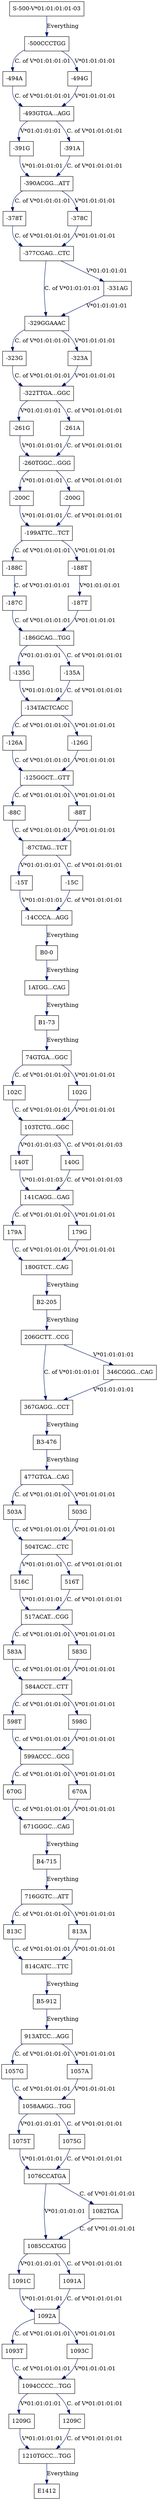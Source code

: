 digraph G {
  "141CAGG...GAG" [shape=box, ];
  "367GAGG...CCT" [shape=box, ];
  "-15T" [shape=box, ];
  "-494A" [shape=box, ];
  "-323G" [shape=box, ];
  "517ACAT...CGG" [shape=box, ];
  "-494G" [shape=box, ];
  "103TCTG...GGC" [shape=box, ];
  "-126A" [shape=box, ];
  "1091C" [shape=box, ];
  "-188C" [shape=box, ];
  "670G" [shape=box, ];
  "-261G" [shape=box, ];
  "1210TGCC...TGG" [shape=box, ];
  "598T" [shape=box, ];
  "583A" [shape=box, ];
  "813C" [shape=box, ];
  "1058AAGG...TGG" [shape=box, ];
  "-200C" [shape=box, ];
  "-329GGAAAC" [shape=box, ];
  "670A" [shape=box, ];
  "504TCAC...CTC" [shape=box, ];
  "206GCTT...CCG" [shape=box, ];
  "-88C" [shape=box, ];
  "-261A" [shape=box, ];
  "-323A" [shape=box, ];
  "1209G" [shape=box, ];
  "1092A" [shape=box, ];
  "1091A" [shape=box, ];
  "B3-476" [shape=box, ];
  "671GGGC...CAG" [shape=box, ];
  "-500CCCTGG" [shape=box, ];
  "E1412" [shape=box, ];
  "1209C" [shape=box, ];
  "-87CTAG...TCT" [shape=box, ];
  "-125GGCT...GTT" [shape=box, ];
  "-187C" [shape=box, ];
  "1075T" [shape=box, ];
  "-88T" [shape=box, ];
  "1ATGG...CAG" [shape=box, ];
  "1093T" [shape=box, ];
  "1057G" [shape=box, ];
  "503A" [shape=box, ];
  "74GTGA...GGC" [shape=box, ];
  "-186GCAG...TGG" [shape=box, ];
  "-188T" [shape=box, ];
  "716GGTC...ATT" [shape=box, ];
  "1075G" [shape=box, ];
  "-390ACGG...ATT" [shape=box, ];
  "B0-0" [shape=box, ];
  "140T" [shape=box, ];
  "477GTGA...CAG" [shape=box, ];
  "179A" [shape=box, ];
  "B1-73" [shape=box, ];
  "813A" [shape=box, ];
  "B5-912" [shape=box, ];
  "B2-205" [shape=box, ];
  "140G" [shape=box, ];
  "516C" [shape=box, ];
  "-322TTGA...GGC" [shape=box, ];
  "-378T" [shape=box, ];
  "598G" [shape=box, ];
  "-126G" [shape=box, ];
  "-187T" [shape=box, ];
  "1085CCATGG" [shape=box, ];
  "-260TGGC...GGG" [shape=box, ];
  "102C" [shape=box, ];
  "-199ATTC...TCT" [shape=box, ];
  "913ATCC...AGG" [shape=box, ];
  "1076CCATGA" [shape=box, ];
  "516T" [shape=box, ];
  "-493GTGA...AGG" [shape=box, ];
  "1093C" [shape=box, ];
  "583G" [shape=box, ];
  "1082TGA" [shape=box, ];
  "-15C" [shape=box, ];
  "-134TACTCACC" [shape=box, ];
  "-331AG" [shape=box, ];
  "B4-715" [shape=box, ];
  "-135G" [shape=box, ];
  "503G" [shape=box, ];
  "-200G" [shape=box, ];
  "584ACCT...CTT" [shape=box, ];
  "-14CCCA...AGG" [shape=box, ];
  "-135A" [shape=box, ];
  "S-500-V*01:01:01:01-03" [shape=box, ];
  "102G" [shape=box, ];
  "346CGGG...CAG" [shape=box, ];
  "-391G" [shape=box, ];
  "1094CCCC...TGG" [shape=box, ];
  "179G" [shape=box, ];
  "-391A" [shape=box, ];
  "1057A" [shape=box, ];
  "599ACCC...GCG" [shape=box, ];
  "814CATC...TTC" [shape=box, ];
  "180GTCT...CAG" [shape=box, ];
  "-377CGAG...CTC" [shape=box, ];
  "-378C" [shape=box, ];
  
  
  edge [color="#001267", ];
  "141CAGG...GAG" -> "179A" [label="C. of V*01:01:01:01", ];
  "141CAGG...GAG" -> "179G" [label="V*01:01:01:01", ];
  "367GAGG...CCT" -> "B3-476" [label="Everything", ];
  "-15T" -> "-14CCCA...AGG" [label="V*01:01:01:01", ];
  "-494A" -> "-493GTGA...AGG" [label="C. of V*01:01:01:01", ];
  "-323G" -> "-322TTGA...GGC" [label="C. of V*01:01:01:01", ];
  "517ACAT...CGG" -> "583A" [label="C. of V*01:01:01:01", ];
  "517ACAT...CGG" -> "583G" [label="V*01:01:01:01", ];
  "-494G" -> "-493GTGA...AGG" [label="V*01:01:01:01", ];
  "103TCTG...GGC" -> "140G" [label="C. of V*01:01:01:03", ];
  "103TCTG...GGC" -> "140T" [label="V*01:01:01:03", ];
  "-126A" -> "-125GGCT...GTT" [label="C. of V*01:01:01:01", ];
  "1091C" -> "1092A" [label="V*01:01:01:01", ];
  "-188C" -> "-187C" [label="C. of V*01:01:01:01", ];
  "670G" -> "671GGGC...CAG" [label="C. of V*01:01:01:01", ];
  "-261G" -> "-260TGGC...GGG" [label="V*01:01:01:01", ];
  "1210TGCC...TGG" -> "E1412" [label="Everything", ];
  "598T" -> "599ACCC...GCG" [label="C. of V*01:01:01:01", ];
  "583A" -> "584ACCT...CTT" [label="C. of V*01:01:01:01", ];
  "813C" -> "814CATC...TTC" [label="C. of V*01:01:01:01", ];
  "1058AAGG...TGG" -> "1075G" [label="C. of V*01:01:01:01", ];
  "1058AAGG...TGG" -> "1075T" [label="V*01:01:01:01", ];
  "-200C" -> "-199ATTC...TCT" [label="V*01:01:01:01", ];
  "-329GGAAAC" -> "-323A" [label="V*01:01:01:01", ];
  "-329GGAAAC" -> "-323G" [label="C. of V*01:01:01:01", ];
  "670A" -> "671GGGC...CAG" [label="V*01:01:01:01", ];
  "504TCAC...CTC" -> "516C" [label="V*01:01:01:01", ];
  "504TCAC...CTC" -> "516T" [label="C. of V*01:01:01:01", ];
  "206GCTT...CCG" -> "346CGGG...CAG" [label="V*01:01:01:01", ];
  "206GCTT...CCG" -> "367GAGG...CCT" [label="C. of V*01:01:01:01", ];
  "-88C" -> "-87CTAG...TCT" [label="C. of V*01:01:01:01", ];
  "-261A" -> "-260TGGC...GGG" [label="C. of V*01:01:01:01", ];
  "-323A" -> "-322TTGA...GGC" [label="V*01:01:01:01", ];
  "1209G" -> "1210TGCC...TGG" [label="V*01:01:01:01", ];
  "1092A" -> "1093C" [label="V*01:01:01:01", ];
  "1092A" -> "1093T" [label="C. of V*01:01:01:01", ];
  "1091A" -> "1092A" [label="C. of V*01:01:01:01", ];
  "B3-476" -> "477GTGA...CAG" [label="Everything", ];
  "671GGGC...CAG" -> "B4-715" [label="Everything", ];
  "-500CCCTGG" -> "-494A" [label="C. of V*01:01:01:01", ];
  "-500CCCTGG" -> "-494G" [label="V*01:01:01:01", ];
  "1209C" -> "1210TGCC...TGG" [label="C. of V*01:01:01:01", ];
  "-87CTAG...TCT" -> "-15C" [label="C. of V*01:01:01:01", ];
  "-87CTAG...TCT" -> "-15T" [label="V*01:01:01:01", ];
  "-125GGCT...GTT" -> "-88C" [label="C. of V*01:01:01:01", ];
  "-125GGCT...GTT" -> "-88T" [label="V*01:01:01:01", ];
  "-187C" -> "-186GCAG...TGG" [label="C. of V*01:01:01:01", ];
  "1075T" -> "1076CCATGA" [label="V*01:01:01:01", ];
  "-88T" -> "-87CTAG...TCT" [label="V*01:01:01:01", ];
  "1ATGG...CAG" -> "B1-73" [label="Everything", ];
  "1093T" -> "1094CCCC...TGG" [label="C. of V*01:01:01:01", ];
  "1057G" -> "1058AAGG...TGG" [label="C. of V*01:01:01:01", ];
  "503A" -> "504TCAC...CTC" [label="C. of V*01:01:01:01", ];
  "74GTGA...GGC" -> "102C" [label="C. of V*01:01:01:01", ];
  "74GTGA...GGC" -> "102G" [label="V*01:01:01:01", ];
  "-186GCAG...TGG" -> "-135A" [label="C. of V*01:01:01:01", ];
  "-186GCAG...TGG" -> "-135G" [label="V*01:01:01:01", ];
  "-188T" -> "-187T" [label="V*01:01:01:01", ];
  "716GGTC...ATT" -> "813A" [label="V*01:01:01:01", ];
  "716GGTC...ATT" -> "813C" [label="C. of V*01:01:01:01", ];
  "1075G" -> "1076CCATGA" [label="C. of V*01:01:01:01", ];
  "-390ACGG...ATT" -> "-378C" [label="V*01:01:01:01", ];
  "-390ACGG...ATT" -> "-378T" [label="C. of V*01:01:01:01", ];
  "B0-0" -> "1ATGG...CAG" [label="Everything", ];
  "140T" -> "141CAGG...GAG" [label="V*01:01:01:03", ];
  "477GTGA...CAG" -> "503A" [label="C. of V*01:01:01:01", ];
  "477GTGA...CAG" -> "503G" [label="V*01:01:01:01", ];
  "179A" -> "180GTCT...CAG" [label="C. of V*01:01:01:01", ];
  "B1-73" -> "74GTGA...GGC" [label="Everything", ];
  "813A" -> "814CATC...TTC" [label="V*01:01:01:01", ];
  "B5-912" -> "913ATCC...AGG" [label="Everything", ];
  "B2-205" -> "206GCTT...CCG" [label="Everything", ];
  "140G" -> "141CAGG...GAG" [label="C. of V*01:01:01:03", ];
  "516C" -> "517ACAT...CGG" [label="V*01:01:01:01", ];
  "-322TTGA...GGC" -> "-261A" [label="C. of V*01:01:01:01", ];
  "-322TTGA...GGC" -> "-261G" [label="V*01:01:01:01", ];
  "-378T" -> "-377CGAG...CTC" [label="C. of V*01:01:01:01", ];
  "598G" -> "599ACCC...GCG" [label="V*01:01:01:01", ];
  "-126G" -> "-125GGCT...GTT" [label="V*01:01:01:01", ];
  "-187T" -> "-186GCAG...TGG" [label="V*01:01:01:01", ];
  "1085CCATGG" -> "1091A" [label="C. of V*01:01:01:01", ];
  "1085CCATGG" -> "1091C" [label="V*01:01:01:01", ];
  "-260TGGC...GGG" -> "-200C" [label="V*01:01:01:01", ];
  "-260TGGC...GGG" -> "-200G" [label="C. of V*01:01:01:01", ];
  "102C" -> "103TCTG...GGC" [label="C. of V*01:01:01:01", ];
  "-199ATTC...TCT" -> "-188C" [label="C. of V*01:01:01:01", ];
  "-199ATTC...TCT" -> "-188T" [label="V*01:01:01:01", ];
  "913ATCC...AGG" -> "1057A" [label="V*01:01:01:01", ];
  "913ATCC...AGG" -> "1057G" [label="C. of V*01:01:01:01", ];
  "1076CCATGA" -> "1082TGA" [label="C. of V*01:01:01:01", ];
  "1076CCATGA" -> "1085CCATGG" [label="V*01:01:01:01", ];
  "516T" -> "517ACAT...CGG" [label="C. of V*01:01:01:01", ];
  "-493GTGA...AGG" -> "-391A" [label="C. of V*01:01:01:01", ];
  "-493GTGA...AGG" -> "-391G" [label="V*01:01:01:01", ];
  "1093C" -> "1094CCCC...TGG" [label="V*01:01:01:01", ];
  "583G" -> "584ACCT...CTT" [label="V*01:01:01:01", ];
  "1082TGA" -> "1085CCATGG" [label="C. of V*01:01:01:01", ];
  "-15C" -> "-14CCCA...AGG" [label="C. of V*01:01:01:01", ];
  "-134TACTCACC" -> "-126A" [label="C. of V*01:01:01:01", ];
  "-134TACTCACC" -> "-126G" [label="V*01:01:01:01", ];
  "-331AG" -> "-329GGAAAC" [label="V*01:01:01:01", ];
  "B4-715" -> "716GGTC...ATT" [label="Everything", ];
  "-135G" -> "-134TACTCACC" [label="V*01:01:01:01", ];
  "503G" -> "504TCAC...CTC" [label="V*01:01:01:01", ];
  "-200G" -> "-199ATTC...TCT" [label="C. of V*01:01:01:01", ];
  "584ACCT...CTT" -> "598G" [label="V*01:01:01:01", ];
  "584ACCT...CTT" -> "598T" [label="C. of V*01:01:01:01", ];
  "-14CCCA...AGG" -> "B0-0" [label="Everything", ];
  "-135A" -> "-134TACTCACC" [label="C. of V*01:01:01:01", ];
  "S-500-V*01:01:01:01-03" -> "-500CCCTGG" [label="Everything", ];
  "102G" -> "103TCTG...GGC" [label="V*01:01:01:01", ];
  "346CGGG...CAG" -> "367GAGG...CCT" [label="V*01:01:01:01", ];
  "-391G" -> "-390ACGG...ATT" [label="V*01:01:01:01", ];
  "1094CCCC...TGG" -> "1209C" [label="C. of V*01:01:01:01", ];
  "1094CCCC...TGG" -> "1209G" [label="V*01:01:01:01", ];
  "179G" -> "180GTCT...CAG" [label="V*01:01:01:01", ];
  "-391A" -> "-390ACGG...ATT" [label="C. of V*01:01:01:01", ];
  "1057A" -> "1058AAGG...TGG" [label="V*01:01:01:01", ];
  "599ACCC...GCG" -> "670A" [label="V*01:01:01:01", ];
  "599ACCC...GCG" -> "670G" [label="C. of V*01:01:01:01", ];
  "814CATC...TTC" -> "B5-912" [label="Everything", ];
  "180GTCT...CAG" -> "B2-205" [label="Everything", ];
  "-377CGAG...CTC" -> "-331AG" [label="V*01:01:01:01", ];
  "-377CGAG...CTC" -> "-329GGAAAC" [label="C. of V*01:01:01:01", ];
  "-378C" -> "-377CGAG...CTC" [label="V*01:01:01:01", ];
  
  }